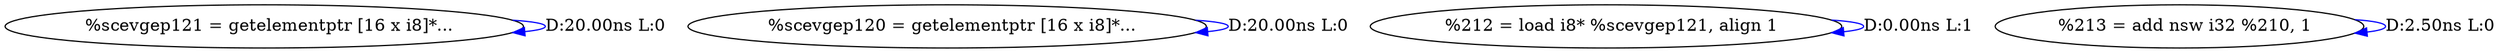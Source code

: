 digraph {
Node0x36e3eb0[label="  %scevgep121 = getelementptr [16 x i8]*..."];
Node0x36e3eb0 -> Node0x36e3eb0[label="D:20.00ns L:0",color=blue];
Node0x36e3fd0[label="  %scevgep120 = getelementptr [16 x i8]*..."];
Node0x36e3fd0 -> Node0x36e3fd0[label="D:20.00ns L:0",color=blue];
Node0x36e40b0[label="  %212 = load i8* %scevgep121, align 1"];
Node0x36e40b0 -> Node0x36e40b0[label="D:0.00ns L:1",color=blue];
Node0x36e4270[label="  %213 = add nsw i32 %210, 1"];
Node0x36e4270 -> Node0x36e4270[label="D:2.50ns L:0",color=blue];
}
